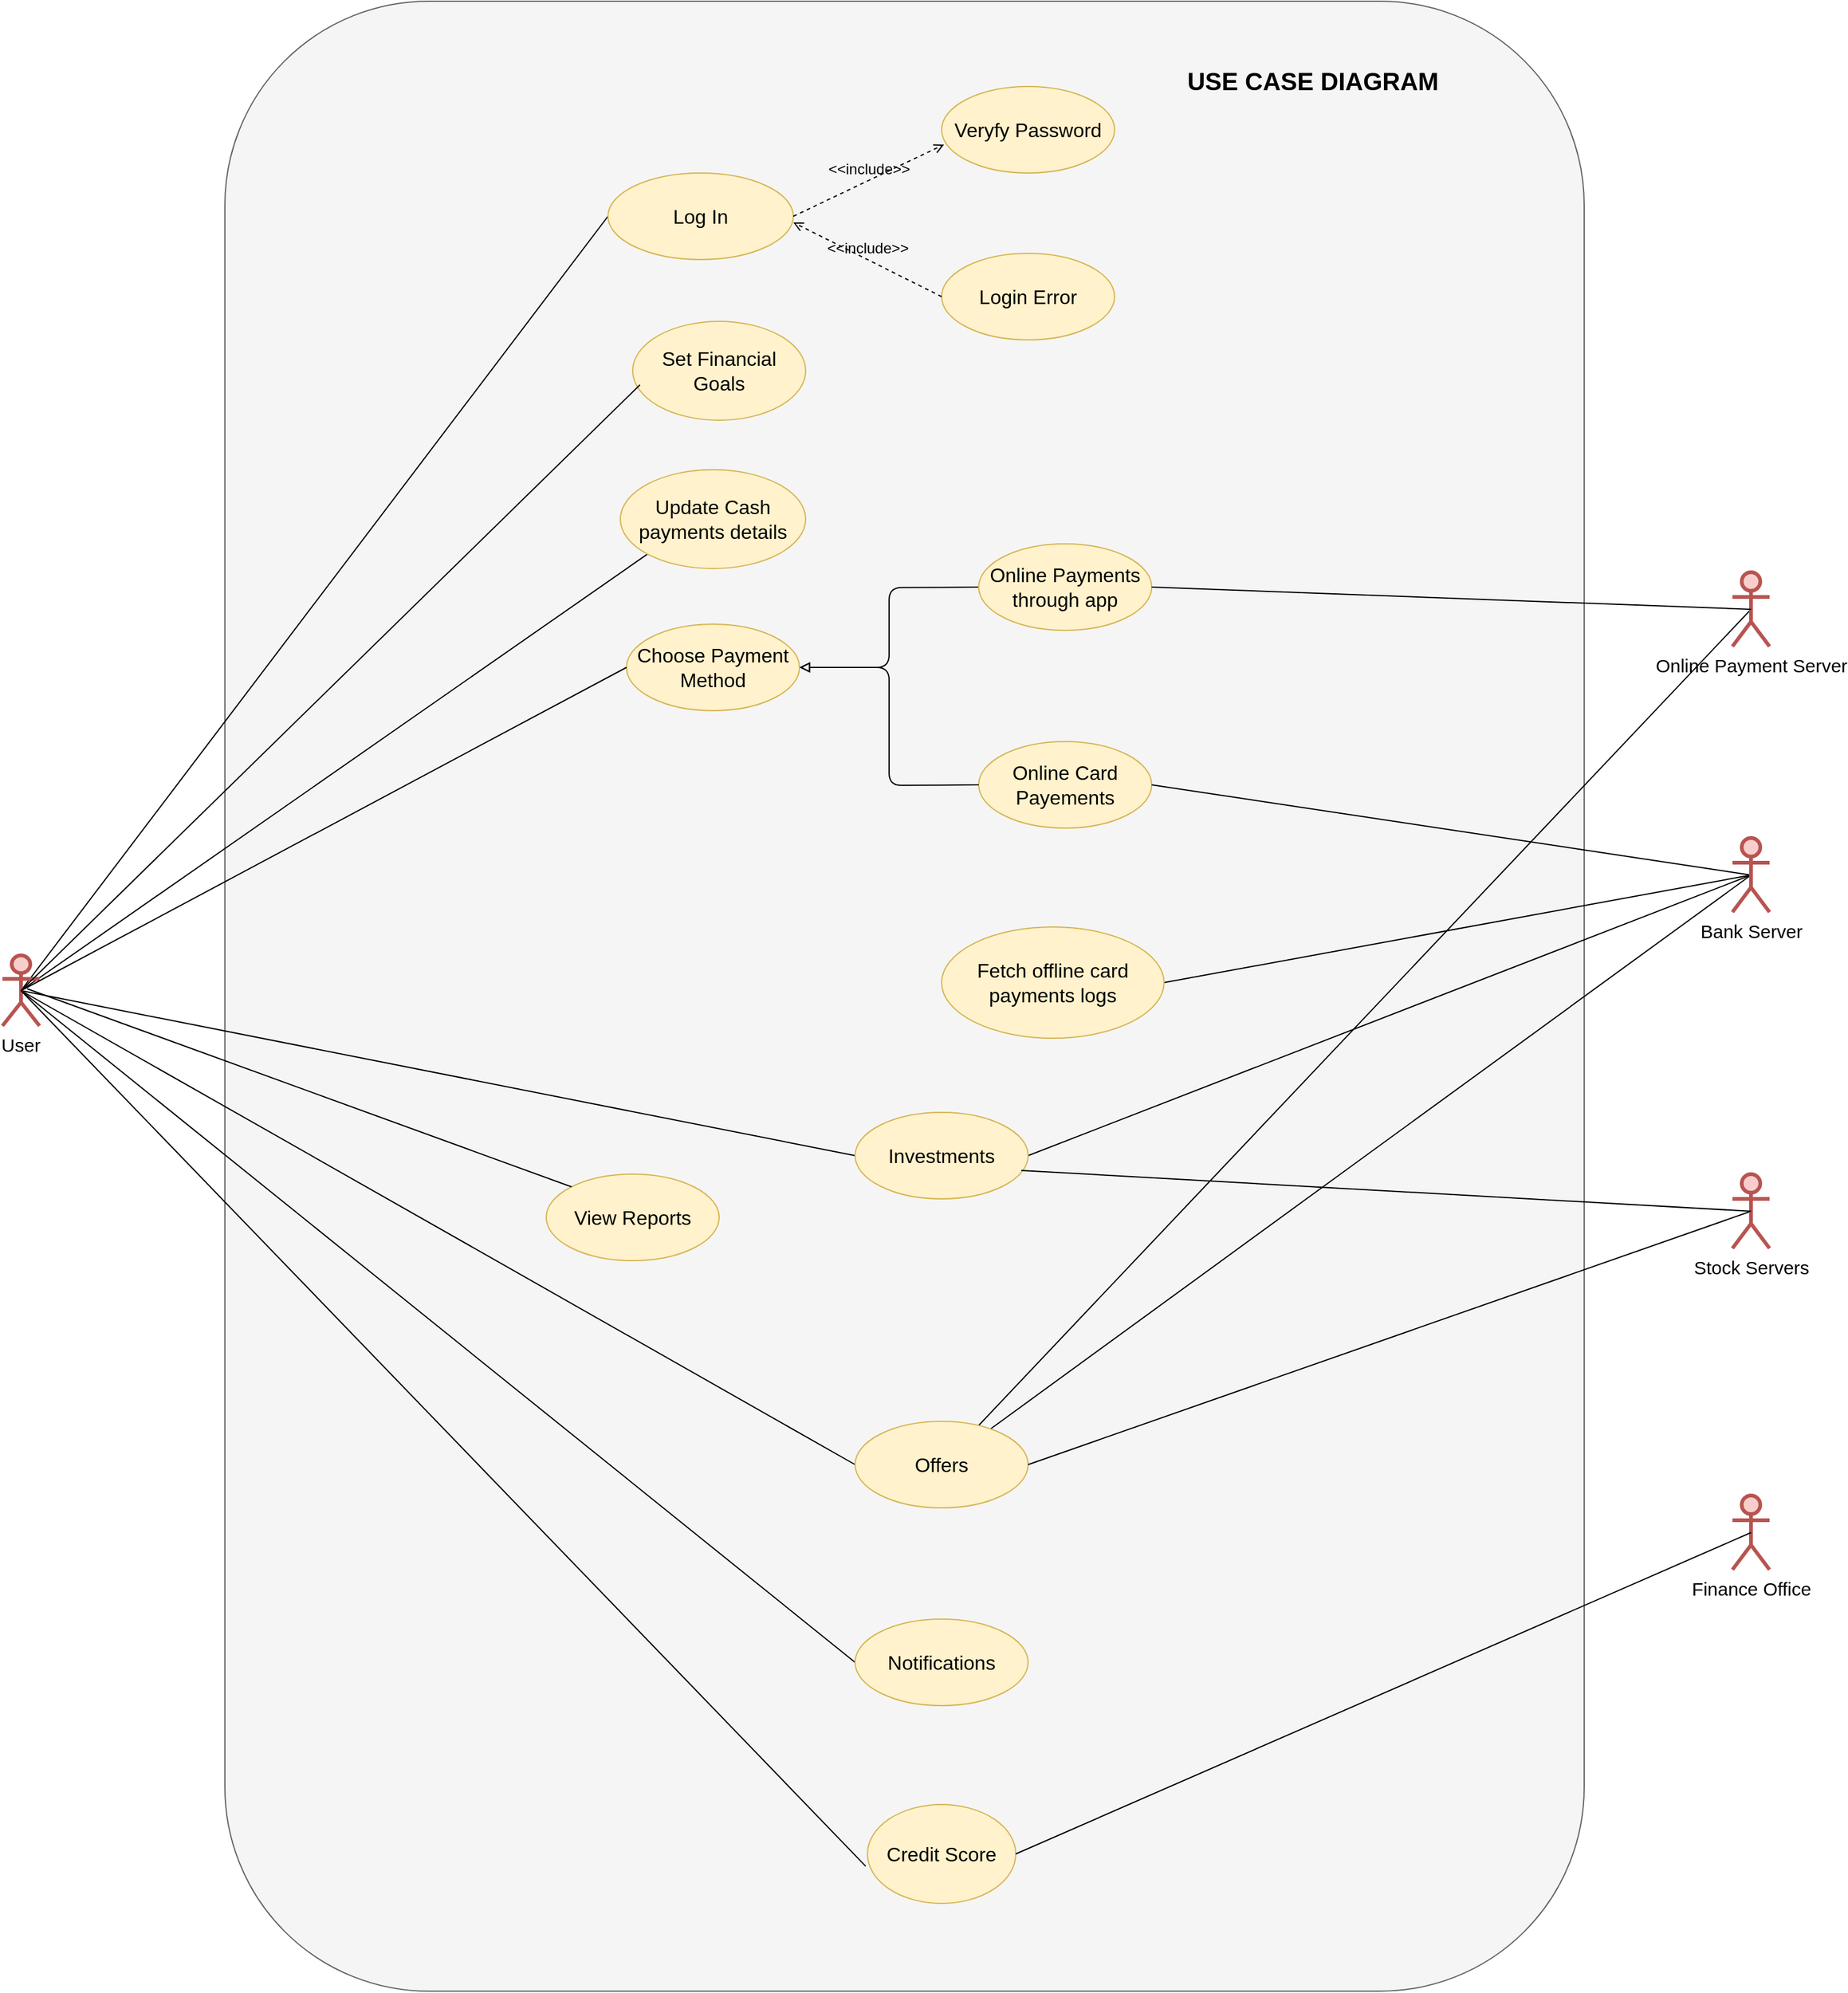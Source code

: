 <mxfile version="22.1.5" type="device">
  <diagram name="Page-1" id="LXIth8r5dkSC9j-eEsUB">
    <mxGraphModel dx="3305" dy="1615" grid="1" gridSize="10" guides="1" tooltips="1" connect="1" arrows="1" fold="1" page="1" pageScale="1" pageWidth="850" pageHeight="1100" math="0" shadow="0">
      <root>
        <mxCell id="0" />
        <mxCell id="1" parent="0" />
        <mxCell id="haUf9mshrHYFejw7237--57" value="" style="rounded=1;whiteSpace=wrap;html=1;labelBackgroundColor=none;fillColor=#f5f5f5;strokeColor=#666666;fontColor=#333333;" parent="1" vertex="1">
          <mxGeometry x="230" y="231" width="1100" height="1610" as="geometry" />
        </mxCell>
        <mxCell id="haUf9mshrHYFejw7237--17" style="edgeStyle=orthogonalEdgeStyle;rounded=1;orthogonalLoop=1;jettySize=auto;html=1;exitX=0.5;exitY=0.5;exitDx=0;exitDy=0;exitPerimeter=0;entryX=0;entryY=0.5;entryDx=0;entryDy=0;strokeColor=none;endArrow=none;endFill=0;labelBackgroundColor=none;fontColor=default;" parent="1" source="8Mce9PGFPFBbsuB2whmf-5" target="8Mce9PGFPFBbsuB2whmf-24" edge="1">
          <mxGeometry relative="1" as="geometry">
            <Array as="points">
              <mxPoint x="145" y="630" />
              <mxPoint x="260" y="630" />
              <mxPoint x="260" y="425" />
            </Array>
          </mxGeometry>
        </mxCell>
        <mxCell id="haUf9mshrHYFejw7237--18" style="rounded=1;orthogonalLoop=1;jettySize=auto;html=1;exitX=0.5;exitY=0.5;exitDx=0;exitDy=0;exitPerimeter=0;entryX=0;entryY=0.5;entryDx=0;entryDy=0;endArrow=none;endFill=0;labelBackgroundColor=none;fontColor=default;" parent="1" source="8Mce9PGFPFBbsuB2whmf-5" target="8Mce9PGFPFBbsuB2whmf-24" edge="1">
          <mxGeometry relative="1" as="geometry" />
        </mxCell>
        <mxCell id="haUf9mshrHYFejw7237--19" style="rounded=1;orthogonalLoop=1;jettySize=auto;html=1;exitX=0.5;exitY=0.5;exitDx=0;exitDy=0;exitPerimeter=0;entryX=0;entryY=1;entryDx=0;entryDy=0;endArrow=none;endFill=0;labelBackgroundColor=none;fontColor=default;" parent="1" source="8Mce9PGFPFBbsuB2whmf-5" target="8Mce9PGFPFBbsuB2whmf-11" edge="1">
          <mxGeometry relative="1" as="geometry" />
        </mxCell>
        <mxCell id="haUf9mshrHYFejw7237--34" style="rounded=1;orthogonalLoop=1;jettySize=auto;html=1;exitX=0.5;exitY=0.5;exitDx=0;exitDy=0;exitPerimeter=0;entryX=0;entryY=0.5;entryDx=0;entryDy=0;endArrow=none;endFill=0;labelBackgroundColor=none;fontColor=default;" parent="1" source="8Mce9PGFPFBbsuB2whmf-5" target="8Mce9PGFPFBbsuB2whmf-18" edge="1">
          <mxGeometry relative="1" as="geometry" />
        </mxCell>
        <mxCell id="haUf9mshrHYFejw7237--53" style="rounded=1;orthogonalLoop=1;jettySize=auto;html=1;exitX=0.5;exitY=0.5;exitDx=0;exitDy=0;exitPerimeter=0;entryX=0;entryY=0.5;entryDx=0;entryDy=0;endArrow=none;endFill=0;labelBackgroundColor=none;fontColor=default;" parent="1" source="8Mce9PGFPFBbsuB2whmf-5" target="8Mce9PGFPFBbsuB2whmf-22" edge="1">
          <mxGeometry relative="1" as="geometry" />
        </mxCell>
        <mxCell id="haUf9mshrHYFejw7237--55" style="rounded=1;orthogonalLoop=1;jettySize=auto;html=1;exitX=0.5;exitY=0.5;exitDx=0;exitDy=0;exitPerimeter=0;entryX=0;entryY=0.5;entryDx=0;entryDy=0;endArrow=none;endFill=0;labelBackgroundColor=none;fontColor=default;" parent="1" source="8Mce9PGFPFBbsuB2whmf-5" target="8Mce9PGFPFBbsuB2whmf-19" edge="1">
          <mxGeometry relative="1" as="geometry" />
        </mxCell>
        <mxCell id="8Mce9PGFPFBbsuB2whmf-5" value="User" style="shape=umlActor;verticalLabelPosition=bottom;verticalAlign=top;rounded=1;labelBackgroundColor=none;fillColor=#f8cecc;strokeColor=#b85450;strokeWidth=3;fontSize=15;" parent="1" vertex="1">
          <mxGeometry x="50" y="1003" width="30" height="57" as="geometry" />
        </mxCell>
        <mxCell id="8Mce9PGFPFBbsuB2whmf-8" value="Online Card Payements" style="ellipse;whiteSpace=wrap;html=1;rounded=1;labelBackgroundColor=none;fillColor=#fff2cc;strokeColor=#d6b656;fontSize=16;" parent="1" vertex="1">
          <mxGeometry x="840" y="830" width="140" height="70" as="geometry" />
        </mxCell>
        <mxCell id="8Mce9PGFPFBbsuB2whmf-11" value="Update Cash payments details" style="ellipse;whiteSpace=wrap;html=1;rounded=1;labelBackgroundColor=none;fillColor=#fff2cc;strokeColor=#d6b656;fontSize=16;" parent="1" vertex="1">
          <mxGeometry x="550" y="610" width="150" height="80" as="geometry" />
        </mxCell>
        <mxCell id="haUf9mshrHYFejw7237--21" style="edgeStyle=orthogonalEdgeStyle;rounded=1;orthogonalLoop=1;jettySize=auto;html=1;exitX=0;exitY=0.5;exitDx=0;exitDy=0;entryX=1;entryY=0.5;entryDx=0;entryDy=0;strokeWidth=1;endArrow=block;endFill=0;startArrow=none;startFill=0;labelBackgroundColor=none;fontColor=default;" parent="1" target="8Mce9PGFPFBbsuB2whmf-23" edge="1">
          <mxGeometry relative="1" as="geometry">
            <mxPoint x="840" y="705" as="sourcePoint" />
          </mxGeometry>
        </mxCell>
        <mxCell id="8Mce9PGFPFBbsuB2whmf-12" value="Online Payments through app" style="ellipse;whiteSpace=wrap;html=1;rounded=1;labelBackgroundColor=none;fillColor=#fff2cc;strokeColor=#d6b656;fontSize=16;" parent="1" vertex="1">
          <mxGeometry x="840" y="670" width="140" height="70" as="geometry" />
        </mxCell>
        <mxCell id="haUf9mshrHYFejw7237--24" style="rounded=1;orthogonalLoop=1;jettySize=auto;html=1;exitX=0.5;exitY=0.5;exitDx=0;exitDy=0;exitPerimeter=0;entryX=1;entryY=0.5;entryDx=0;entryDy=0;endArrow=none;endFill=0;labelBackgroundColor=none;fontColor=default;" parent="1" source="8Mce9PGFPFBbsuB2whmf-13" target="8Mce9PGFPFBbsuB2whmf-8" edge="1">
          <mxGeometry relative="1" as="geometry" />
        </mxCell>
        <mxCell id="haUf9mshrHYFejw7237--25" style="rounded=1;orthogonalLoop=1;jettySize=auto;html=1;exitX=0.5;exitY=0.5;exitDx=0;exitDy=0;exitPerimeter=0;entryX=1;entryY=0.5;entryDx=0;entryDy=0;endArrow=none;endFill=0;labelBackgroundColor=none;fontColor=default;" parent="1" source="8Mce9PGFPFBbsuB2whmf-13" target="haUf9mshrHYFejw7237--11" edge="1">
          <mxGeometry relative="1" as="geometry" />
        </mxCell>
        <mxCell id="haUf9mshrHYFejw7237--37" style="rounded=1;orthogonalLoop=1;jettySize=auto;html=1;exitX=0.5;exitY=0.5;exitDx=0;exitDy=0;exitPerimeter=0;entryX=1;entryY=0.5;entryDx=0;entryDy=0;endArrow=none;endFill=0;labelBackgroundColor=none;fontColor=default;" parent="1" source="8Mce9PGFPFBbsuB2whmf-13" target="8Mce9PGFPFBbsuB2whmf-18" edge="1">
          <mxGeometry relative="1" as="geometry" />
        </mxCell>
        <mxCell id="haUf9mshrHYFejw7237--51" style="rounded=1;orthogonalLoop=1;jettySize=auto;html=1;exitX=0.5;exitY=0.5;exitDx=0;exitDy=0;exitPerimeter=0;endArrow=none;endFill=0;labelBackgroundColor=none;fontColor=default;" parent="1" source="8Mce9PGFPFBbsuB2whmf-13" target="8Mce9PGFPFBbsuB2whmf-19" edge="1">
          <mxGeometry relative="1" as="geometry">
            <mxPoint x="960" y="1370" as="targetPoint" />
          </mxGeometry>
        </mxCell>
        <mxCell id="8Mce9PGFPFBbsuB2whmf-13" value="Bank Server" style="shape=umlActor;verticalLabelPosition=bottom;verticalAlign=top;html=1;outlineConnect=0;rounded=1;labelBackgroundColor=none;fillColor=#f8cecc;strokeColor=#b85450;strokeWidth=3;fontSize=15;" parent="1" vertex="1">
          <mxGeometry x="1450" y="908" width="30" height="60" as="geometry" />
        </mxCell>
        <mxCell id="haUf9mshrHYFejw7237--50" style="rounded=1;orthogonalLoop=1;jettySize=auto;html=1;exitX=0.5;exitY=0.5;exitDx=0;exitDy=0;exitPerimeter=0;endArrow=none;endFill=0;labelBackgroundColor=none;fontColor=default;" parent="1" source="8Mce9PGFPFBbsuB2whmf-14" target="8Mce9PGFPFBbsuB2whmf-19" edge="1">
          <mxGeometry relative="1" as="geometry" />
        </mxCell>
        <mxCell id="8Mce9PGFPFBbsuB2whmf-14" value="Online Payment Server" style="shape=umlActor;verticalLabelPosition=bottom;verticalAlign=top;html=1;outlineConnect=0;rounded=1;labelBackgroundColor=none;fillColor=#f8cecc;strokeColor=#b85450;strokeWidth=3;fontSize=15;" parent="1" vertex="1">
          <mxGeometry x="1450" y="693" width="30" height="60" as="geometry" />
        </mxCell>
        <mxCell id="8Mce9PGFPFBbsuB2whmf-18" value="Investments" style="ellipse;whiteSpace=wrap;html=1;rounded=1;labelBackgroundColor=none;fillColor=#fff2cc;strokeColor=#d6b656;fontSize=16;" parent="1" vertex="1">
          <mxGeometry x="740" y="1130" width="140" height="70" as="geometry" />
        </mxCell>
        <mxCell id="8Mce9PGFPFBbsuB2whmf-19" value="Offers" style="ellipse;whiteSpace=wrap;html=1;rounded=1;labelBackgroundColor=none;fillColor=#fff2cc;strokeColor=#d6b656;fontSize=16;" parent="1" vertex="1">
          <mxGeometry x="740" y="1380" width="140" height="70" as="geometry" />
        </mxCell>
        <mxCell id="haUf9mshrHYFejw7237--52" style="rounded=1;orthogonalLoop=1;jettySize=auto;html=1;exitX=0.5;exitY=0.5;exitDx=0;exitDy=0;exitPerimeter=0;entryX=1;entryY=0.5;entryDx=0;entryDy=0;endArrow=none;endFill=0;labelBackgroundColor=none;fontColor=default;" parent="1" source="8Mce9PGFPFBbsuB2whmf-20" target="8Mce9PGFPFBbsuB2whmf-19" edge="1">
          <mxGeometry relative="1" as="geometry" />
        </mxCell>
        <mxCell id="8Mce9PGFPFBbsuB2whmf-20" value="Stock Servers" style="shape=umlActor;verticalLabelPosition=bottom;verticalAlign=top;html=1;rounded=1;labelBackgroundColor=none;fillColor=#f8cecc;strokeColor=#b85450;strokeWidth=3;fontSize=15;" parent="1" vertex="1">
          <mxGeometry x="1450" y="1180" width="30" height="60" as="geometry" />
        </mxCell>
        <mxCell id="8Mce9PGFPFBbsuB2whmf-21" value="View Reports" style="ellipse;whiteSpace=wrap;html=1;rounded=1;labelBackgroundColor=none;fillColor=#fff2cc;strokeColor=#d6b656;fontSize=16;" parent="1" vertex="1">
          <mxGeometry x="490" y="1180" width="140" height="70" as="geometry" />
        </mxCell>
        <mxCell id="8Mce9PGFPFBbsuB2whmf-22" value="Notifications" style="ellipse;whiteSpace=wrap;html=1;rounded=1;labelBackgroundColor=none;fillColor=#fff2cc;strokeColor=#d6b656;fontSize=16;" parent="1" vertex="1">
          <mxGeometry x="740" y="1540" width="140" height="70" as="geometry" />
        </mxCell>
        <mxCell id="8Mce9PGFPFBbsuB2whmf-23" value="Choose Payment Method" style="ellipse;whiteSpace=wrap;html=1;rounded=1;labelBackgroundColor=none;fillColor=#fff2cc;strokeColor=#d6b656;fontSize=16;" parent="1" vertex="1">
          <mxGeometry x="555" y="735" width="140" height="70" as="geometry" />
        </mxCell>
        <mxCell id="8Mce9PGFPFBbsuB2whmf-24" value="Log In" style="ellipse;whiteSpace=wrap;html=1;rounded=1;labelBackgroundColor=none;fillColor=#fff2cc;strokeColor=#d6b656;fontSize=16;" parent="1" vertex="1">
          <mxGeometry x="540" y="370" width="150" height="70" as="geometry" />
        </mxCell>
        <mxCell id="8Mce9PGFPFBbsuB2whmf-25" value="Veryfy Password" style="ellipse;whiteSpace=wrap;html=1;rounded=1;labelBackgroundColor=none;fillColor=#fff2cc;strokeColor=#d6b656;fontSize=16;" parent="1" vertex="1">
          <mxGeometry x="810" y="300" width="140" height="70" as="geometry" />
        </mxCell>
        <mxCell id="haUf9mshrHYFejw7237--6" value="Login Error" style="ellipse;whiteSpace=wrap;html=1;rounded=1;labelBackgroundColor=none;fillColor=#fff2cc;strokeColor=#d6b656;fontSize=16;" parent="1" vertex="1">
          <mxGeometry x="810" y="435" width="140" height="70" as="geometry" />
        </mxCell>
        <mxCell id="haUf9mshrHYFejw7237--10" value="Credit Score" style="ellipse;whiteSpace=wrap;html=1;rounded=1;labelBackgroundColor=none;fillColor=#fff2cc;strokeColor=#d6b656;fontSize=16;" parent="1" vertex="1">
          <mxGeometry x="750" y="1690" width="120" height="80" as="geometry" />
        </mxCell>
        <mxCell id="haUf9mshrHYFejw7237--11" value="Fetch offline card &lt;br style=&quot;font-size: 16px;&quot;&gt;payments logs" style="ellipse;whiteSpace=wrap;html=1;rounded=1;labelBackgroundColor=none;fillColor=#fff2cc;strokeColor=#d6b656;fontSize=16;" parent="1" vertex="1">
          <mxGeometry x="810" y="980" width="180" height="90" as="geometry" />
        </mxCell>
        <mxCell id="haUf9mshrHYFejw7237--20" style="rounded=1;orthogonalLoop=1;jettySize=auto;html=1;exitX=0.5;exitY=0.5;exitDx=0;exitDy=0;exitPerimeter=0;entryX=0;entryY=0.5;entryDx=0;entryDy=0;endArrow=none;endFill=0;labelBackgroundColor=none;fontColor=default;" parent="1" source="8Mce9PGFPFBbsuB2whmf-5" target="8Mce9PGFPFBbsuB2whmf-23" edge="1">
          <mxGeometry relative="1" as="geometry">
            <mxPoint x="155" y="740" as="sourcePoint" />
            <mxPoint x="365" y="550" as="targetPoint" />
          </mxGeometry>
        </mxCell>
        <mxCell id="haUf9mshrHYFejw7237--22" style="edgeStyle=orthogonalEdgeStyle;rounded=1;orthogonalLoop=1;jettySize=auto;html=1;exitX=0;exitY=0.5;exitDx=0;exitDy=0;entryX=1;entryY=0.5;entryDx=0;entryDy=0;strokeWidth=1;endArrow=block;endFill=0;startArrow=none;startFill=0;labelBackgroundColor=none;fontColor=default;" parent="1" target="8Mce9PGFPFBbsuB2whmf-23" edge="1">
          <mxGeometry relative="1" as="geometry">
            <mxPoint x="840" y="865" as="sourcePoint" />
            <mxPoint x="695" y="925" as="targetPoint" />
          </mxGeometry>
        </mxCell>
        <mxCell id="haUf9mshrHYFejw7237--23" style="rounded=1;orthogonalLoop=1;jettySize=auto;html=1;exitX=0.5;exitY=0.5;exitDx=0;exitDy=0;exitPerimeter=0;entryX=1;entryY=0.5;entryDx=0;entryDy=0;endArrow=none;endFill=0;labelBackgroundColor=none;fontColor=default;" parent="1" source="8Mce9PGFPFBbsuB2whmf-14" target="8Mce9PGFPFBbsuB2whmf-12" edge="1">
          <mxGeometry relative="1" as="geometry" />
        </mxCell>
        <mxCell id="haUf9mshrHYFejw7237--31" value="&lt;font style=&quot;font-size: 12px;&quot;&gt;&amp;lt;&amp;lt;include&amp;gt;&amp;gt;&lt;/font&gt;" style="html=1;verticalAlign=bottom;labelBackgroundColor=none;endArrow=open;endFill=0;dashed=1;rounded=1;entryX=0.014;entryY=0.671;entryDx=0;entryDy=0;entryPerimeter=0;fontColor=default;" parent="1" target="8Mce9PGFPFBbsuB2whmf-25" edge="1">
          <mxGeometry width="160" relative="1" as="geometry">
            <mxPoint x="690" y="405" as="sourcePoint" />
            <mxPoint x="850" y="405" as="targetPoint" />
          </mxGeometry>
        </mxCell>
        <mxCell id="haUf9mshrHYFejw7237--33" value="&lt;font style=&quot;font-size: 12px;&quot;&gt;&amp;lt;&amp;lt;include&amp;gt;&amp;gt;&lt;/font&gt;" style="html=1;verticalAlign=bottom;labelBackgroundColor=none;endArrow=open;endFill=0;dashed=1;rounded=1;exitX=0;exitY=0.5;exitDx=0;exitDy=0;fontColor=default;" parent="1" source="haUf9mshrHYFejw7237--6" edge="1">
          <mxGeometry width="160" relative="1" as="geometry">
            <mxPoint x="750" y="550" as="sourcePoint" />
            <mxPoint x="690" y="410" as="targetPoint" />
          </mxGeometry>
        </mxCell>
        <mxCell id="haUf9mshrHYFejw7237--39" style="rounded=1;orthogonalLoop=1;jettySize=auto;html=1;exitX=0.5;exitY=0.5;exitDx=0;exitDy=0;exitPerimeter=0;entryX=0.961;entryY=0.671;entryDx=0;entryDy=0;endArrow=none;endFill=0;entryPerimeter=0;labelBackgroundColor=none;fontColor=default;" parent="1" source="8Mce9PGFPFBbsuB2whmf-20" target="8Mce9PGFPFBbsuB2whmf-18" edge="1">
          <mxGeometry relative="1" as="geometry">
            <mxPoint x="1235" y="685" as="sourcePoint" />
            <mxPoint x="880" y="1105" as="targetPoint" />
          </mxGeometry>
        </mxCell>
        <mxCell id="haUf9mshrHYFejw7237--41" style="rounded=1;orthogonalLoop=1;jettySize=auto;html=1;entryX=0;entryY=0;entryDx=0;entryDy=0;endArrow=none;endFill=0;labelBackgroundColor=none;fontColor=default;" parent="1" target="8Mce9PGFPFBbsuB2whmf-21" edge="1">
          <mxGeometry relative="1" as="geometry">
            <mxPoint x="70" y="1030" as="sourcePoint" />
            <mxPoint x="650" y="1105" as="targetPoint" />
          </mxGeometry>
        </mxCell>
        <mxCell id="haUf9mshrHYFejw7237--42" value="Finance Office" style="shape=umlActor;verticalLabelPosition=bottom;verticalAlign=top;html=1;rounded=1;labelBackgroundColor=none;fillColor=#f8cecc;strokeColor=#b85450;strokeWidth=3;fontSize=15;" parent="1" vertex="1">
          <mxGeometry x="1450" y="1440" width="30" height="60" as="geometry" />
        </mxCell>
        <mxCell id="haUf9mshrHYFejw7237--43" style="rounded=1;orthogonalLoop=1;jettySize=auto;html=1;exitX=0.5;exitY=0.5;exitDx=0;exitDy=0;exitPerimeter=0;entryX=1;entryY=0.5;entryDx=0;entryDy=0;endArrow=none;endFill=0;labelBackgroundColor=none;fontColor=default;" parent="1" source="haUf9mshrHYFejw7237--42" target="haUf9mshrHYFejw7237--10" edge="1">
          <mxGeometry relative="1" as="geometry">
            <mxPoint x="1235" y="960" as="sourcePoint" />
            <mxPoint x="875" y="1117" as="targetPoint" />
          </mxGeometry>
        </mxCell>
        <mxCell id="haUf9mshrHYFejw7237--46" value="Set Financial Goals" style="ellipse;whiteSpace=wrap;html=1;rounded=1;labelBackgroundColor=none;fillColor=#fff2cc;strokeColor=#d6b656;fontSize=16;" parent="1" vertex="1">
          <mxGeometry x="560" y="490" width="140" height="80" as="geometry" />
        </mxCell>
        <mxCell id="haUf9mshrHYFejw7237--54" style="rounded=1;orthogonalLoop=1;jettySize=auto;html=1;exitX=0.5;exitY=0.5;exitDx=0;exitDy=0;exitPerimeter=0;entryX=-0.012;entryY=0.624;entryDx=0;entryDy=0;entryPerimeter=0;endArrow=none;endFill=0;labelBackgroundColor=none;fontColor=default;fontSize=15;" parent="1" source="8Mce9PGFPFBbsuB2whmf-5" target="haUf9mshrHYFejw7237--10" edge="1">
          <mxGeometry relative="1" as="geometry" />
        </mxCell>
        <mxCell id="haUf9mshrHYFejw7237--56" style="rounded=1;orthogonalLoop=1;jettySize=auto;html=1;exitX=0.5;exitY=0.5;exitDx=0;exitDy=0;exitPerimeter=0;entryX=0.042;entryY=0.642;entryDx=0;entryDy=0;entryPerimeter=0;endArrow=none;endFill=0;labelBackgroundColor=none;fontColor=default;" parent="1" source="8Mce9PGFPFBbsuB2whmf-5" target="haUf9mshrHYFejw7237--46" edge="1">
          <mxGeometry relative="1" as="geometry" />
        </mxCell>
        <mxCell id="8nzzmST3pRmnA340pEUC-1" value="&lt;font style=&quot;font-size: 20px;&quot;&gt;USE CASE DIAGRAM&lt;/font&gt;" style="text;html=1;align=center;verticalAlign=middle;resizable=0;points=[];autosize=1;strokeColor=none;fillColor=none;fontStyle=1;fontSize=20;strokeWidth=4;" parent="1" vertex="1">
          <mxGeometry x="995" y="275" width="230" height="40" as="geometry" />
        </mxCell>
      </root>
    </mxGraphModel>
  </diagram>
</mxfile>

